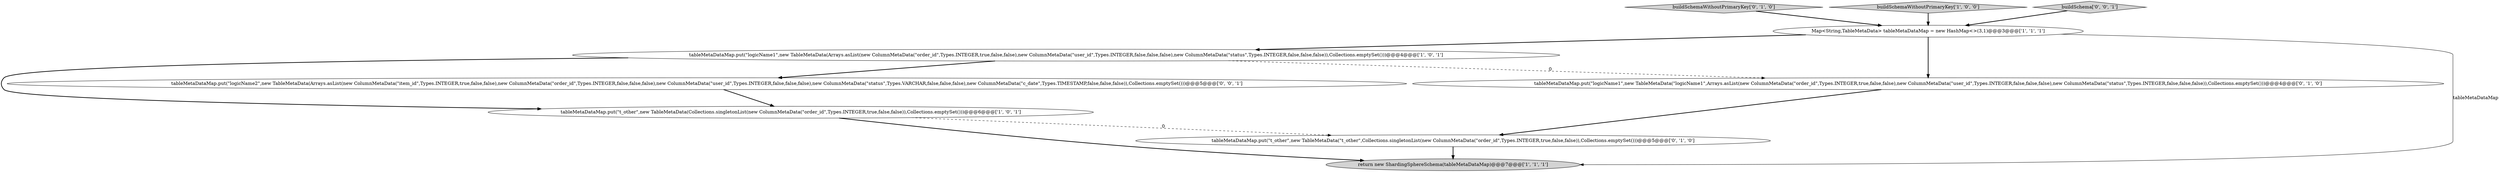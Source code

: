 digraph {
9 [style = filled, label = "tableMetaDataMap.put(\"logicName2\",new TableMetaData(Arrays.asList(new ColumnMetaData(\"item_id\",Types.INTEGER,true,false,false),new ColumnMetaData(\"order_id\",Types.INTEGER,false,false,false),new ColumnMetaData(\"user_id\",Types.INTEGER,false,false,false),new ColumnMetaData(\"status\",Types.VARCHAR,false,false,false),new ColumnMetaData(\"c_date\",Types.TIMESTAMP,false,false,false)),Collections.emptySet()))@@@5@@@['0', '0', '1']", fillcolor = white, shape = ellipse image = "AAA0AAABBB3BBB"];
4 [style = filled, label = "tableMetaDataMap.put(\"logicName1\",new TableMetaData(Arrays.asList(new ColumnMetaData(\"order_id\",Types.INTEGER,true,false,false),new ColumnMetaData(\"user_id\",Types.INTEGER,false,false,false),new ColumnMetaData(\"status\",Types.INTEGER,false,false,false)),Collections.emptySet()))@@@4@@@['1', '0', '1']", fillcolor = white, shape = ellipse image = "AAA0AAABBB1BBB"];
3 [style = filled, label = "return new ShardingSphereSchema(tableMetaDataMap)@@@7@@@['1', '1', '1']", fillcolor = lightgray, shape = ellipse image = "AAA0AAABBB1BBB"];
5 [style = filled, label = "tableMetaDataMap.put(\"logicName1\",new TableMetaData(\"logicName1\",Arrays.asList(new ColumnMetaData(\"order_id\",Types.INTEGER,true,false,false),new ColumnMetaData(\"user_id\",Types.INTEGER,false,false,false),new ColumnMetaData(\"status\",Types.INTEGER,false,false,false)),Collections.emptySet()))@@@4@@@['0', '1', '0']", fillcolor = white, shape = ellipse image = "AAA1AAABBB2BBB"];
7 [style = filled, label = "buildSchemaWithoutPrimaryKey['0', '1', '0']", fillcolor = lightgray, shape = diamond image = "AAA0AAABBB2BBB"];
2 [style = filled, label = "Map<String,TableMetaData> tableMetaDataMap = new HashMap<>(3,1)@@@3@@@['1', '1', '1']", fillcolor = white, shape = ellipse image = "AAA0AAABBB1BBB"];
1 [style = filled, label = "buildSchemaWithoutPrimaryKey['1', '0', '0']", fillcolor = lightgray, shape = diamond image = "AAA0AAABBB1BBB"];
8 [style = filled, label = "buildSchema['0', '0', '1']", fillcolor = lightgray, shape = diamond image = "AAA0AAABBB3BBB"];
0 [style = filled, label = "tableMetaDataMap.put(\"t_other\",new TableMetaData(Collections.singletonList(new ColumnMetaData(\"order_id\",Types.INTEGER,true,false,false)),Collections.emptySet()))@@@6@@@['1', '0', '1']", fillcolor = white, shape = ellipse image = "AAA0AAABBB1BBB"];
6 [style = filled, label = "tableMetaDataMap.put(\"t_other\",new TableMetaData(\"t_other\",Collections.singletonList(new ColumnMetaData(\"order_id\",Types.INTEGER,true,false,false)),Collections.emptySet()))@@@5@@@['0', '1', '0']", fillcolor = white, shape = ellipse image = "AAA1AAABBB2BBB"];
8->2 [style = bold, label=""];
0->6 [style = dashed, label="0"];
2->3 [style = solid, label="tableMetaDataMap"];
0->3 [style = bold, label=""];
2->4 [style = bold, label=""];
9->0 [style = bold, label=""];
5->6 [style = bold, label=""];
4->9 [style = bold, label=""];
4->5 [style = dashed, label="0"];
1->2 [style = bold, label=""];
6->3 [style = bold, label=""];
4->0 [style = bold, label=""];
2->5 [style = bold, label=""];
7->2 [style = bold, label=""];
}
